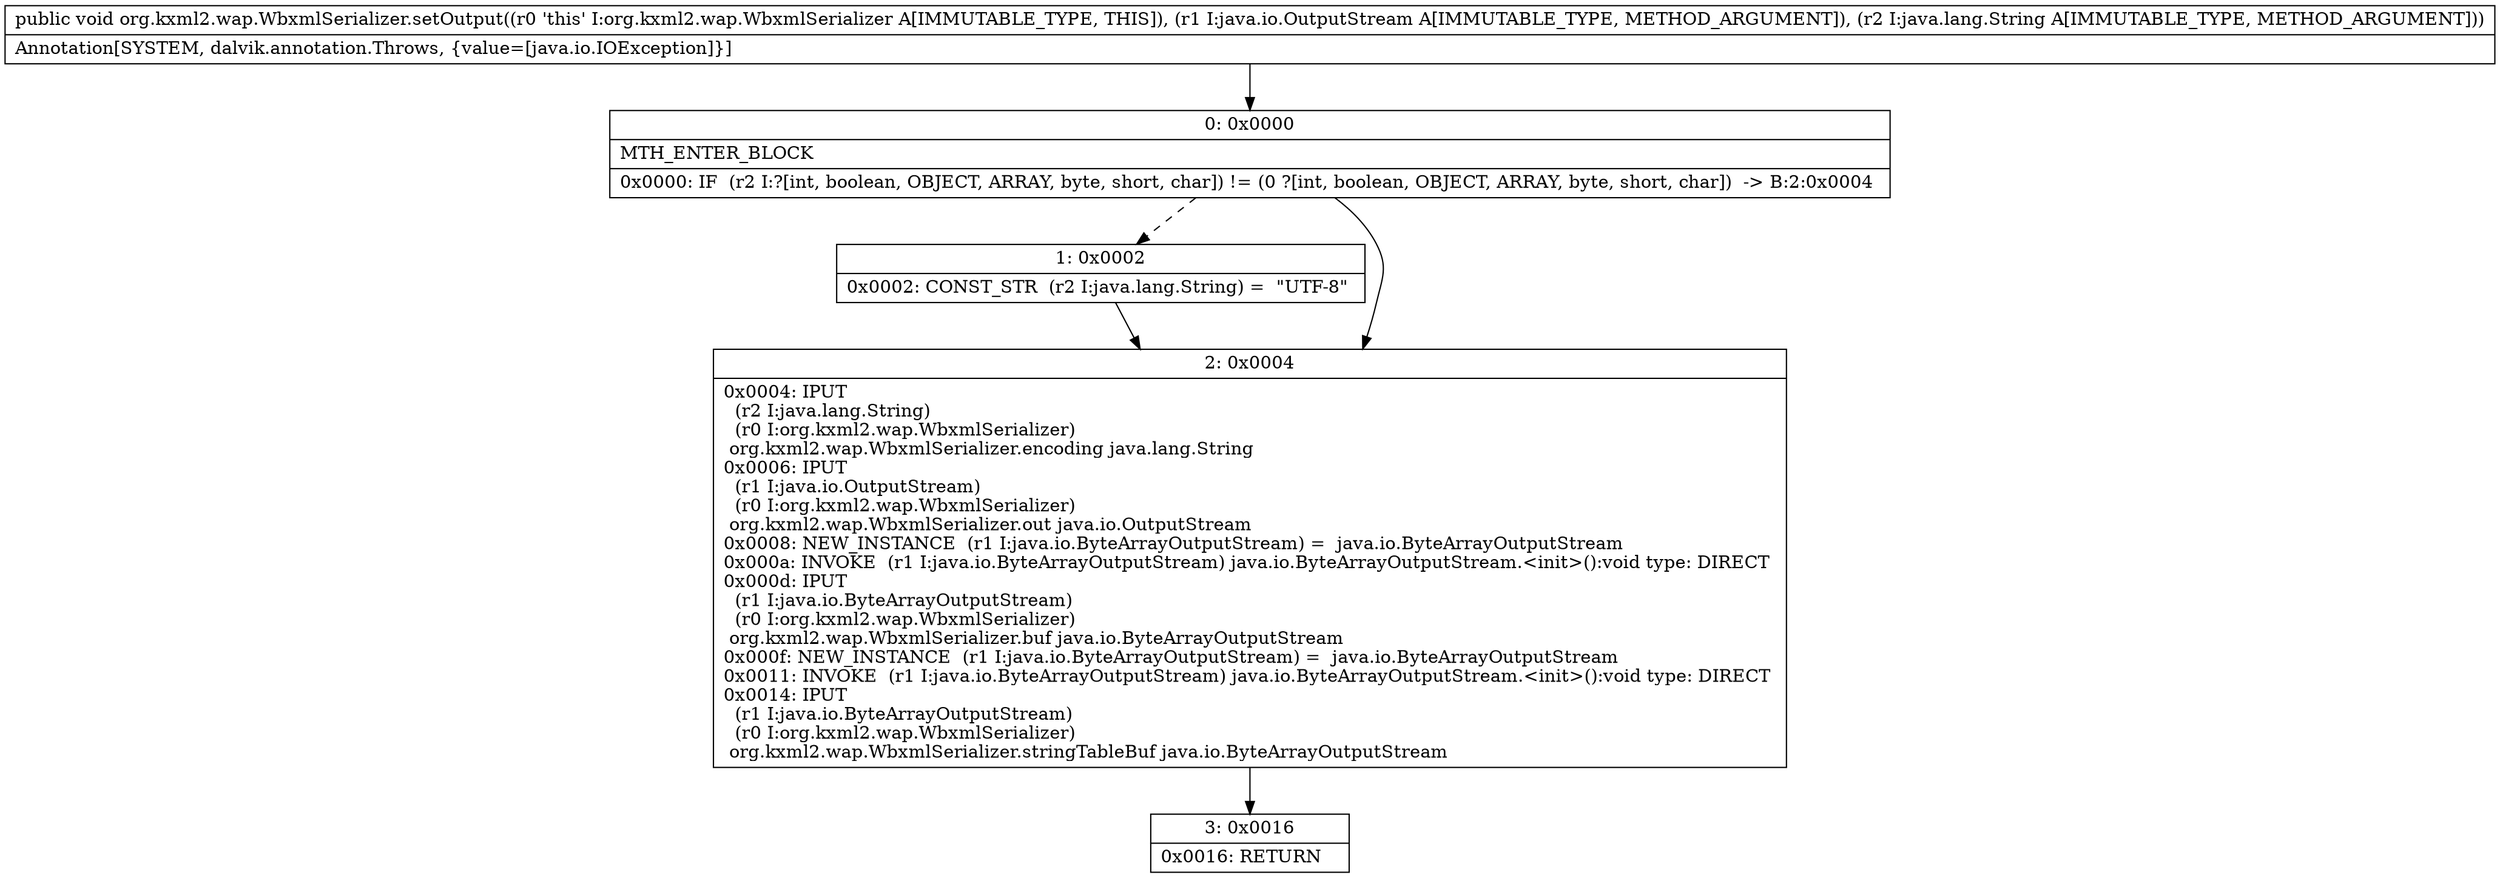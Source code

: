 digraph "CFG fororg.kxml2.wap.WbxmlSerializer.setOutput(Ljava\/io\/OutputStream;Ljava\/lang\/String;)V" {
Node_0 [shape=record,label="{0\:\ 0x0000|MTH_ENTER_BLOCK\l|0x0000: IF  (r2 I:?[int, boolean, OBJECT, ARRAY, byte, short, char]) != (0 ?[int, boolean, OBJECT, ARRAY, byte, short, char])  \-\> B:2:0x0004 \l}"];
Node_1 [shape=record,label="{1\:\ 0x0002|0x0002: CONST_STR  (r2 I:java.lang.String) =  \"UTF\-8\" \l}"];
Node_2 [shape=record,label="{2\:\ 0x0004|0x0004: IPUT  \l  (r2 I:java.lang.String)\l  (r0 I:org.kxml2.wap.WbxmlSerializer)\l org.kxml2.wap.WbxmlSerializer.encoding java.lang.String \l0x0006: IPUT  \l  (r1 I:java.io.OutputStream)\l  (r0 I:org.kxml2.wap.WbxmlSerializer)\l org.kxml2.wap.WbxmlSerializer.out java.io.OutputStream \l0x0008: NEW_INSTANCE  (r1 I:java.io.ByteArrayOutputStream) =  java.io.ByteArrayOutputStream \l0x000a: INVOKE  (r1 I:java.io.ByteArrayOutputStream) java.io.ByteArrayOutputStream.\<init\>():void type: DIRECT \l0x000d: IPUT  \l  (r1 I:java.io.ByteArrayOutputStream)\l  (r0 I:org.kxml2.wap.WbxmlSerializer)\l org.kxml2.wap.WbxmlSerializer.buf java.io.ByteArrayOutputStream \l0x000f: NEW_INSTANCE  (r1 I:java.io.ByteArrayOutputStream) =  java.io.ByteArrayOutputStream \l0x0011: INVOKE  (r1 I:java.io.ByteArrayOutputStream) java.io.ByteArrayOutputStream.\<init\>():void type: DIRECT \l0x0014: IPUT  \l  (r1 I:java.io.ByteArrayOutputStream)\l  (r0 I:org.kxml2.wap.WbxmlSerializer)\l org.kxml2.wap.WbxmlSerializer.stringTableBuf java.io.ByteArrayOutputStream \l}"];
Node_3 [shape=record,label="{3\:\ 0x0016|0x0016: RETURN   \l}"];
MethodNode[shape=record,label="{public void org.kxml2.wap.WbxmlSerializer.setOutput((r0 'this' I:org.kxml2.wap.WbxmlSerializer A[IMMUTABLE_TYPE, THIS]), (r1 I:java.io.OutputStream A[IMMUTABLE_TYPE, METHOD_ARGUMENT]), (r2 I:java.lang.String A[IMMUTABLE_TYPE, METHOD_ARGUMENT]))  | Annotation[SYSTEM, dalvik.annotation.Throws, \{value=[java.io.IOException]\}]\l}"];
MethodNode -> Node_0;
Node_0 -> Node_1[style=dashed];
Node_0 -> Node_2;
Node_1 -> Node_2;
Node_2 -> Node_3;
}

